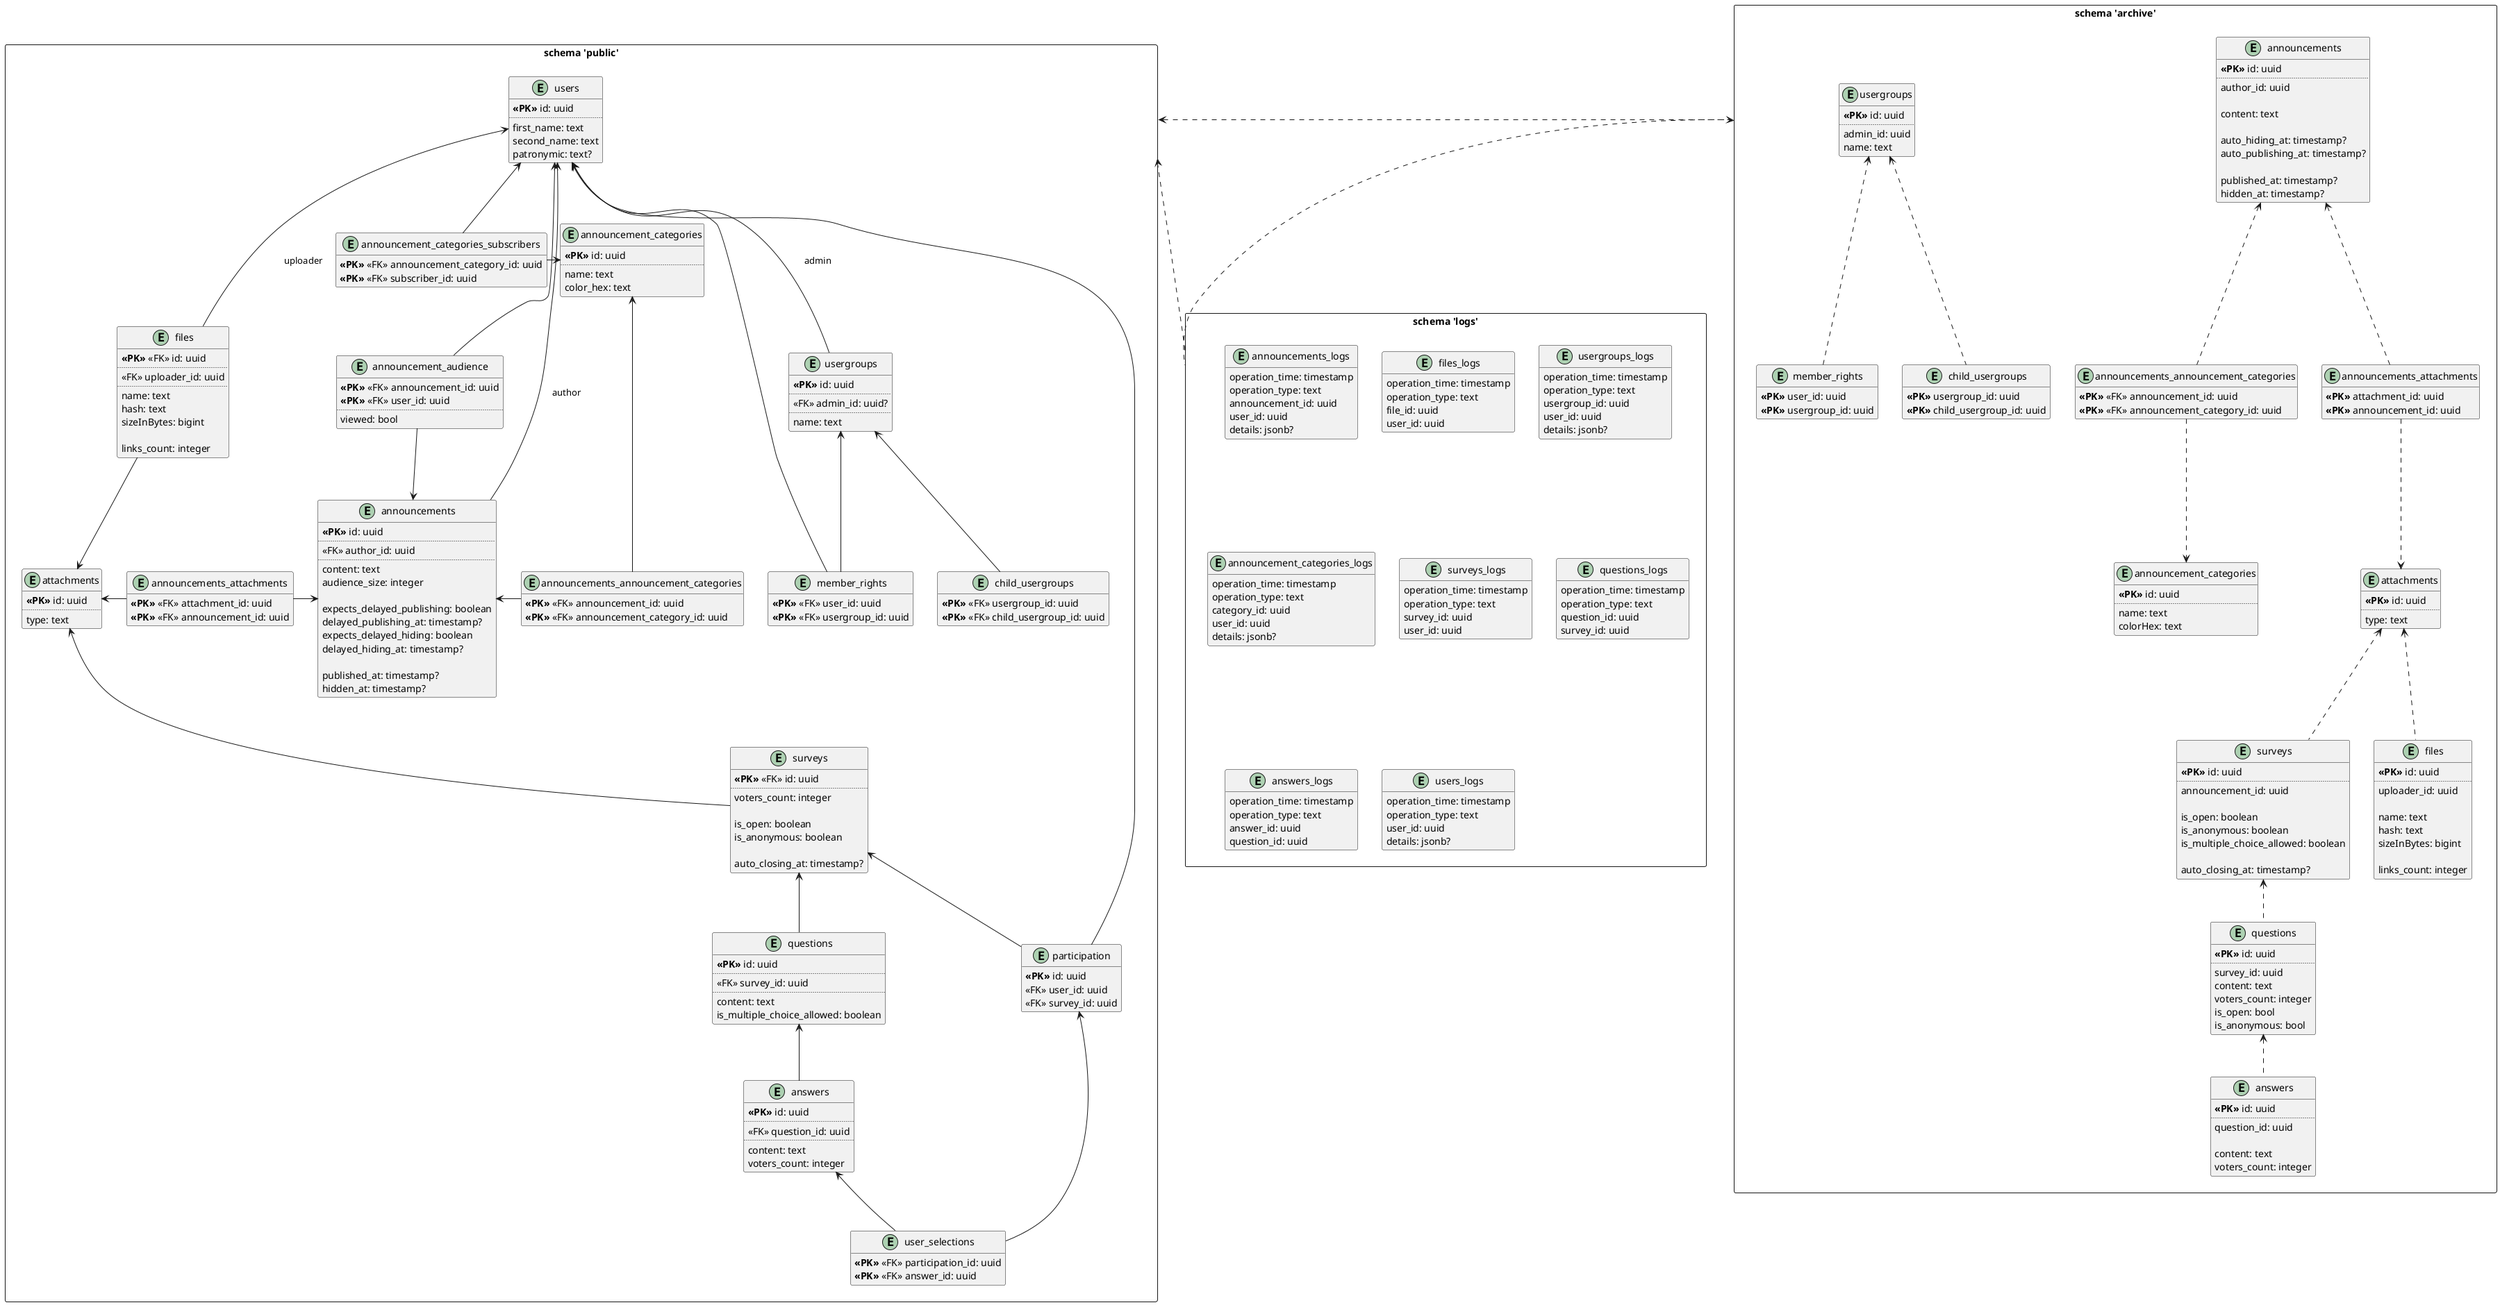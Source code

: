 ﻿@startuml
'https://plantuml.com/class-diagram

hide methods

' public schema
rectangle "schema 'public'" as public_schema { 
    entity users {
        <b><<PK>></b> id: uuid
        ..
        first_name: text
        second_name: text
        patronymic: text?
    }
    
    entity announcements {
        <b><<PK>></b> id: uuid
        ..
        <<FK>> author_id: uuid
        ..
        content: text
        audience_size: integer
        
        expects_delayed_publishing: boolean
        delayed_publishing_at: timestamp?
        expects_delayed_hiding: boolean
        delayed_hiding_at: timestamp?
        
        published_at: timestamp?
        hidden_at: timestamp?
    }
    users <-- announcements : author
    
    entity announcement_audience {
        <b><<PK>></b> <<FK>> announcement_id: uuid
        <b><<PK>></b> <<FK>> user_id: uuid
        ..
        viewed: bool
    }
    announcements <-up- announcement_audience
    users <-- announcement_audience
    
    entity usergroups {
        <b><<PK>></b> id: uuid
        ..
        <<FK>> admin_id: uuid?
        ..
        name: text
    }
    users <-- usergroups : admin
    
    entity child_usergroups {
        <b><<PK>></b> <<FK>> usergroup_id: uuid
        <b><<PK>></b> <<FK>> child_usergroup_id: uuid
    }
    usergroups <-- child_usergroups
    
    entity member_rights {
        <b><<PK>></b> <<FK>> user_id: uuid
        <b><<PK>></b> <<FK>> usergroup_id: uuid
    }
    usergroups <-- member_rights
    users <-- member_rights
    
    entity announcement_categories {
        <b><<PK>></b> id: uuid
        ..
        name: text
        color_hex: text
    }
    
    entity announcements_announcement_categories {
        <b><<PK>></b> <<FK>> announcement_id: uuid
        <b><<PK>></b> <<FK>> announcement_category_id: uuid
    }
    announcements <-right- announcements_announcement_categories
    announcement_categories <-- announcements_announcement_categories
    
    entity announcement_categories_subscribers {
        <b><<PK>></b> <<FK>> announcement_category_id: uuid
        <b><<PK>></b> <<FK>> subscriber_id: uuid
    }
    announcement_categories <-left- announcement_categories_subscribers
    users <-right- announcement_categories_subscribers
    
    entity attachments {
        <b><<PK>></b> id: uuid
        ..
        type: text
    }

    entity announcements_attachments {
        <b><<PK>></b> <<FK>> attachment_id: uuid
        <b><<PK>></b> <<FK>> announcement_id: uuid
    }
    announcements <-left- announcements_attachments
    attachments <-right- announcements_attachments
    
    entity files {
        <b><<PK>></b> <<FK>> id: uuid
        ..
        <<FK>> uploader_id: uuid
        ..
        name: text
        hash: text
        sizeInBytes: bigint
        
        links_count: integer
    }
    users <-- files : uploader
    attachments <-up- files
    
    entity surveys {
        <b><<PK>></b> <<FK>> id: uuid
        ..
        voters_count: integer
        
        is_open: boolean
        is_anonymous: boolean
        
        auto_closing_at: timestamp?
    }
    attachments <-- surveys 
    
    entity questions {
        <b><<PK>></b> id: uuid
        ..
        <<FK>> survey_id: uuid
        ..
        content: text    
        is_multiple_choice_allowed: boolean
    }
    surveys <-- questions
    
    entity answers {
        <b><<PK>></b> id: uuid
        ..
        <<FK>> question_id: uuid
        ..
        content: text
        voters_count: integer
    }
    questions <-- answers
    note right of answers::answer_type
        Атрибут определяет 
        хранящийся в записи тип вопроса
    end note
    
    entity participation {
        <b><<PK>></b> id: uuid
        <<FK>> user_id: uuid
        <<FK>> survey_id: uuid
    }
    users <-- participation
    surveys <-- participation
    
    entity user_selections {
        <b><<PK>></b> <<FK>> participation_id: uuid
        <b><<PK>></b> <<FK>> answer_id: uuid
    }
    participation <-- user_selections
    answers <-- user_selections
}



rectangle "schema 'archive'" as archive_schema {
    ' announcement's related entity group
    entity "announcements" as archived_announcements  {
        <b><<PK>></b> id: uuid
        ..
        author_id: uuid
        
        content: text
        
        auto_hiding_at: timestamp?
        auto_publishing_at: timestamp?
        
        published_at: timestamp?
        hidden_at: timestamp?
    }
    
    entity "attachments" as archived_attachments {
        <b><<PK>></b> id: uuid
        ..
        type: text
    }
    
    entity "announcements_attachments" as archived_announcements_attachments {
        <b><<PK>></b> attachment_id: uuid
        <b><<PK>></b> announcement_id: uuid
    }
    archived_announcements <.. archived_announcements_attachments
    archived_attachments <.up. archived_announcements_attachments
    
    entity "surveys" as archived_surveys {
            <b><<PK>></b> id: uuid
            ..
            announcement_id: uuid
            
            is_open: boolean
            is_anonymous: boolean
            is_multiple_choice_allowed: boolean
            
            auto_closing_at: timestamp?
    }
    archived_attachments <.. archived_surveys
    
    entity "questions" as archived_questions {
        <b><<PK>></b> id: uuid
        ..
        survey_id: uuid
        content: text    
        voters_count: integer
        is_open: bool
        is_anonymous: bool
    }
    archived_surveys <.. archived_questions
    
    entity "answers" as archived_answers {
        <b><<PK>></b> id: uuid
        ..
        question_id: uuid
        
        content: text
        voters_count: integer
    }
    archived_questions <.. archived_answers

    entity "files" as archived_files {
        <b><<PK>></b> id: uuid
        ..
        uploader_id: uuid

        name: text
        hash: text
        sizeInBytes: bigint

        links_count: integer
    }
    archived_attachments <.. archived_files
    
    ' usergroup's related entity group
    entity "usergroups" as archived_usergroups {
        <b><<PK>></b> id: uuid
        ..
        admin_id: uuid
        name: text
    } 
    
    entity "member_rights" as archived_member_rights {
        <b><<PK>></b> user_id: uuid
        <b><<PK>></b> usergroup_id: uuid
    } 
    archived_usergroups <.. archived_member_rights
    
    entity child_usergroups {
        <b><<PK>></b> usergroup_id: uuid
        <b><<PK>></b> child_usergroup_id: uuid
    }
    archived_usergroups <.. child_usergroups
    
    ' announcement category's related entity group
    entity "announcement_categories" as archived_announcement_categories {
        <b><<PK>></b> id: uuid
        ..
        name: text
        colorHex: text
    }
    
    entity "announcements_announcement_categories" as archived_announcements_announcement_categories {
        <b><<PK>></b> <<FK>> announcement_id: uuid
        <b><<PK>></b> <<FK>> announcement_category_id: uuid
    }
    archived_announcements <.. archived_announcements_announcement_categories
    archived_announcement_categories <.up. archived_announcements_announcement_categories
}
public_schema <.right. archive_schema



' logs schema
rectangle "schema 'logs'" as logs_schema {
    entity announcements_logs {
        operation_time: timestamp
        operation_type: text
        announcement_id: uuid
        user_id: uuid
        details: jsonb?
    }
    
    entity files_logs {
        operation_time: timestamp
        operation_type: text
        file_id: uuid
        user_id: uuid
    }
    
    entity usergroups_logs {
        operation_time: timestamp
        operation_type: text
        usergroup_id: uuid
        user_id: uuid
        details: jsonb?
    }
    
    entity announcement_categories_logs {
        operation_time: timestamp
        operation_type: text
        category_id: uuid
        user_id: uuid
        details: jsonb?
    }
    
    entity surveys_logs {
        operation_time: timestamp
        operation_type: text
        survey_id: uuid
        user_id: uuid
    }
    
    entity questions_logs {
        operation_time: timestamp
        operation_type: text
        question_id: uuid
        survey_id: uuid
    }
    
    entity answers_logs {
        operation_time: timestamp
        operation_type: text
        answer_id: uuid
        question_id: uuid
    }
    
    entity users_logs {
        operation_time: timestamp
        operation_type: text
        user_id: uuid
        details: jsonb?
    }
}
public_schema <.. logs_schema
archive_schema <.. logs_schema

@enduml 